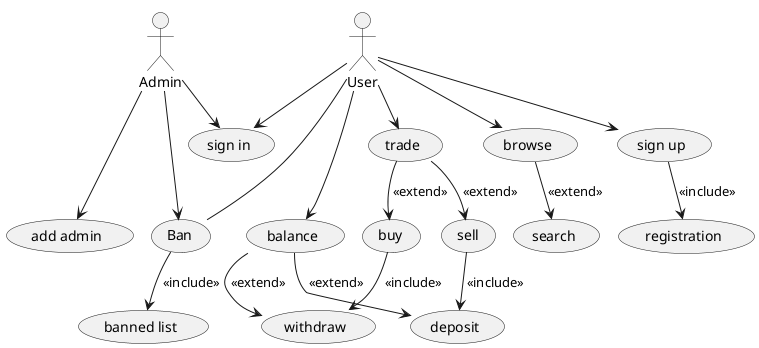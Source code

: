 @startuml
!pragma layout smetana
'https://plantuml.com/use-case-diagram

:Admin:

Admin ---> (add admin)

User --> (sign up)
Admin --> (sign in)
User --> (sign in)
(sign up) --> (registration): <<include>>

User --> (balance)
(balance) --> (withdraw): <<extend>>
(balance) --> (deposit): <<extend>>

User --> (trade)
(trade) --> (buy): <<extend>>
(trade) --> (sell): <<extend>>
(buy) --> (withdraw): <<include>>
(sell) --> (deposit): <<include>>

User --> (browse)
(browse) --> (search): <<extend>>


Admin ---> (Ban)
User -- (Ban)
(Ban) --> (banned list): <<include>>



@enduml